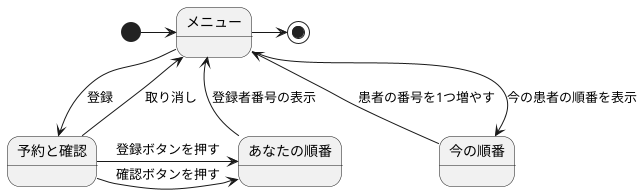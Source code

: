 @startuml 診察

[*] -right-> メニュー 
メニュー --> 予約と確認 : 登録
メニュー <-right- 予約と確認 : 取り消し 
メニュー <-- あなたの順番 : 登録者番号の表示
メニュー --> 今の順番 : 今の患者の順番を表示
メニュー <-- 今の順番 : 患者の番号を1つ増やす
予約と確認 -right-> あなたの順番 : 登録ボタンを押す
予約と確認 -right-> あなたの順番 : 確認ボタンを押す
メニュー -right-> [*] 
@enduml